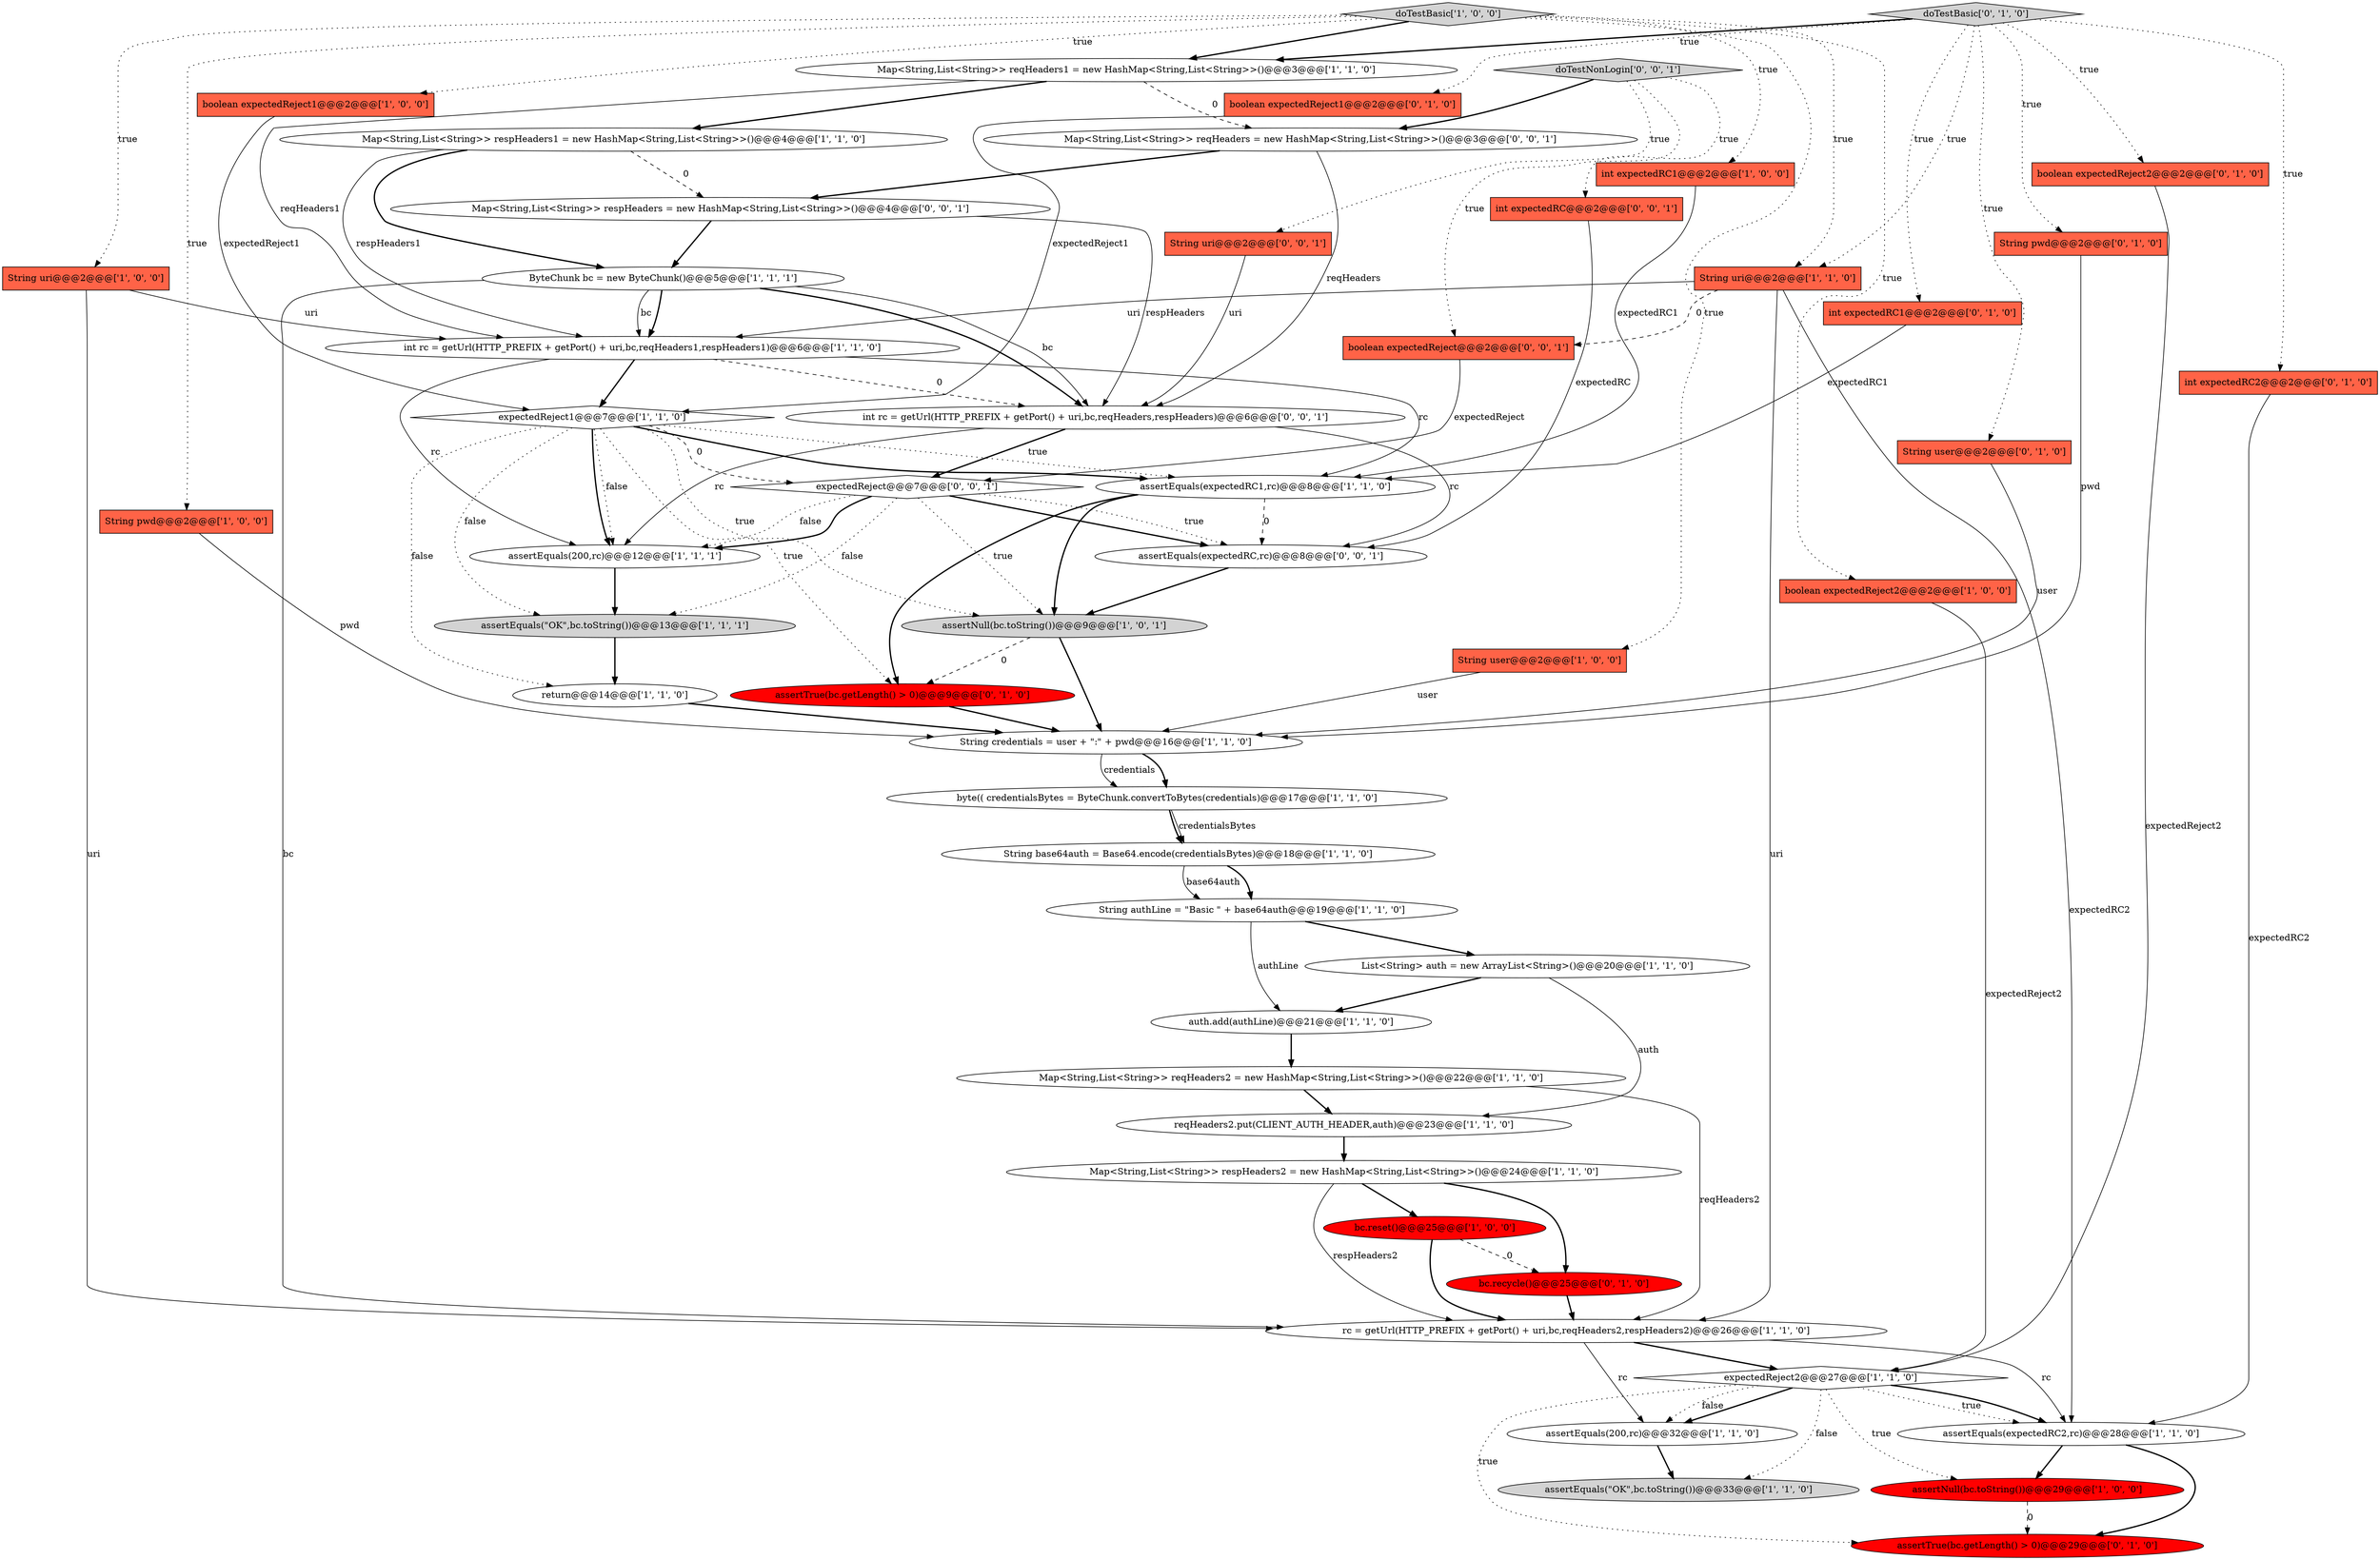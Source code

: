 digraph {
5 [style = filled, label = "Map<String,List<String>> respHeaders1 = new HashMap<String,List<String>>()@@@4@@@['1', '1', '0']", fillcolor = white, shape = ellipse image = "AAA0AAABBB1BBB"];
44 [style = filled, label = "int rc = getUrl(HTTP_PREFIX + getPort() + uri,bc,reqHeaders,respHeaders)@@@6@@@['0', '0', '1']", fillcolor = white, shape = ellipse image = "AAA0AAABBB3BBB"];
35 [style = filled, label = "boolean expectedReject2@@@2@@@['0', '1', '0']", fillcolor = tomato, shape = box image = "AAA0AAABBB2BBB"];
30 [style = filled, label = "assertNull(bc.toString())@@@9@@@['1', '0', '1']", fillcolor = lightgray, shape = ellipse image = "AAA0AAABBB1BBB"];
13 [style = filled, label = "byte(( credentialsBytes = ByteChunk.convertToBytes(credentials)@@@17@@@['1', '1', '0']", fillcolor = white, shape = ellipse image = "AAA0AAABBB1BBB"];
21 [style = filled, label = "String base64auth = Base64.encode(credentialsBytes)@@@18@@@['1', '1', '0']", fillcolor = white, shape = ellipse image = "AAA0AAABBB1BBB"];
1 [style = filled, label = "ByteChunk bc = new ByteChunk()@@@5@@@['1', '1', '1']", fillcolor = white, shape = ellipse image = "AAA0AAABBB1BBB"];
12 [style = filled, label = "String credentials = user + \":\" + pwd@@@16@@@['1', '1', '0']", fillcolor = white, shape = ellipse image = "AAA0AAABBB1BBB"];
20 [style = filled, label = "assertEquals(expectedRC1,rc)@@@8@@@['1', '1', '0']", fillcolor = white, shape = ellipse image = "AAA0AAABBB1BBB"];
19 [style = filled, label = "assertEquals(200,rc)@@@12@@@['1', '1', '1']", fillcolor = white, shape = ellipse image = "AAA0AAABBB1BBB"];
29 [style = filled, label = "doTestBasic['1', '0', '0']", fillcolor = lightgray, shape = diamond image = "AAA0AAABBB1BBB"];
8 [style = filled, label = "bc.reset()@@@25@@@['1', '0', '0']", fillcolor = red, shape = ellipse image = "AAA1AAABBB1BBB"];
45 [style = filled, label = "Map<String,List<String>> reqHeaders = new HashMap<String,List<String>>()@@@3@@@['0', '0', '1']", fillcolor = white, shape = ellipse image = "AAA0AAABBB3BBB"];
47 [style = filled, label = "Map<String,List<String>> respHeaders = new HashMap<String,List<String>>()@@@4@@@['0', '0', '1']", fillcolor = white, shape = ellipse image = "AAA0AAABBB3BBB"];
0 [style = filled, label = "rc = getUrl(HTTP_PREFIX + getPort() + uri,bc,reqHeaders2,respHeaders2)@@@26@@@['1', '1', '0']", fillcolor = white, shape = ellipse image = "AAA0AAABBB1BBB"];
42 [style = filled, label = "String pwd@@@2@@@['0', '1', '0']", fillcolor = tomato, shape = box image = "AAA0AAABBB2BBB"];
17 [style = filled, label = "String pwd@@@2@@@['1', '0', '0']", fillcolor = tomato, shape = box image = "AAA0AAABBB1BBB"];
52 [style = filled, label = "boolean expectedReject@@@2@@@['0', '0', '1']", fillcolor = tomato, shape = box image = "AAA0AAABBB3BBB"];
48 [style = filled, label = "int expectedRC@@@2@@@['0', '0', '1']", fillcolor = tomato, shape = box image = "AAA0AAABBB3BBB"];
14 [style = filled, label = "Map<String,List<String>> respHeaders2 = new HashMap<String,List<String>>()@@@24@@@['1', '1', '0']", fillcolor = white, shape = ellipse image = "AAA0AAABBB1BBB"];
16 [style = filled, label = "expectedReject2@@@27@@@['1', '1', '0']", fillcolor = white, shape = diamond image = "AAA0AAABBB1BBB"];
43 [style = filled, label = "bc.recycle()@@@25@@@['0', '1', '0']", fillcolor = red, shape = ellipse image = "AAA1AAABBB2BBB"];
32 [style = filled, label = "return@@@14@@@['1', '1', '0']", fillcolor = white, shape = ellipse image = "AAA0AAABBB1BBB"];
31 [style = filled, label = "assertNull(bc.toString())@@@29@@@['1', '0', '0']", fillcolor = red, shape = ellipse image = "AAA1AAABBB1BBB"];
11 [style = filled, label = "String uri@@@2@@@['1', '0', '0']", fillcolor = tomato, shape = box image = "AAA0AAABBB1BBB"];
37 [style = filled, label = "int expectedRC1@@@2@@@['0', '1', '0']", fillcolor = tomato, shape = box image = "AAA0AAABBB2BBB"];
24 [style = filled, label = "assertEquals(\"OK\",bc.toString())@@@33@@@['1', '1', '0']", fillcolor = lightgray, shape = ellipse image = "AAA0AAABBB1BBB"];
49 [style = filled, label = "expectedReject@@@7@@@['0', '0', '1']", fillcolor = white, shape = diamond image = "AAA0AAABBB3BBB"];
28 [style = filled, label = "String uri@@@2@@@['1', '1', '0']", fillcolor = tomato, shape = box image = "AAA0AAABBB1BBB"];
3 [style = filled, label = "boolean expectedReject2@@@2@@@['1', '0', '0']", fillcolor = tomato, shape = box image = "AAA0AAABBB1BBB"];
33 [style = filled, label = "assertEquals(200,rc)@@@32@@@['1', '1', '0']", fillcolor = white, shape = ellipse image = "AAA0AAABBB1BBB"];
36 [style = filled, label = "boolean expectedReject1@@@2@@@['0', '1', '0']", fillcolor = tomato, shape = box image = "AAA0AAABBB2BBB"];
9 [style = filled, label = "boolean expectedReject1@@@2@@@['1', '0', '0']", fillcolor = tomato, shape = box image = "AAA0AAABBB1BBB"];
40 [style = filled, label = "int expectedRC2@@@2@@@['0', '1', '0']", fillcolor = tomato, shape = box image = "AAA0AAABBB2BBB"];
41 [style = filled, label = "assertTrue(bc.getLength() > 0)@@@29@@@['0', '1', '0']", fillcolor = red, shape = ellipse image = "AAA1AAABBB2BBB"];
25 [style = filled, label = "assertEquals(\"OK\",bc.toString())@@@13@@@['1', '1', '1']", fillcolor = lightgray, shape = ellipse image = "AAA0AAABBB1BBB"];
26 [style = filled, label = "int expectedRC1@@@2@@@['1', '0', '0']", fillcolor = tomato, shape = box image = "AAA0AAABBB1BBB"];
34 [style = filled, label = "doTestBasic['0', '1', '0']", fillcolor = lightgray, shape = diamond image = "AAA0AAABBB2BBB"];
18 [style = filled, label = "List<String> auth = new ArrayList<String>()@@@20@@@['1', '1', '0']", fillcolor = white, shape = ellipse image = "AAA0AAABBB1BBB"];
23 [style = filled, label = "String user@@@2@@@['1', '0', '0']", fillcolor = tomato, shape = box image = "AAA0AAABBB1BBB"];
51 [style = filled, label = "assertEquals(expectedRC,rc)@@@8@@@['0', '0', '1']", fillcolor = white, shape = ellipse image = "AAA0AAABBB3BBB"];
38 [style = filled, label = "String user@@@2@@@['0', '1', '0']", fillcolor = tomato, shape = box image = "AAA0AAABBB2BBB"];
10 [style = filled, label = "Map<String,List<String>> reqHeaders2 = new HashMap<String,List<String>>()@@@22@@@['1', '1', '0']", fillcolor = white, shape = ellipse image = "AAA0AAABBB1BBB"];
39 [style = filled, label = "assertTrue(bc.getLength() > 0)@@@9@@@['0', '1', '0']", fillcolor = red, shape = ellipse image = "AAA1AAABBB2BBB"];
2 [style = filled, label = "assertEquals(expectedRC2,rc)@@@28@@@['1', '1', '0']", fillcolor = white, shape = ellipse image = "AAA0AAABBB1BBB"];
4 [style = filled, label = "auth.add(authLine)@@@21@@@['1', '1', '0']", fillcolor = white, shape = ellipse image = "AAA0AAABBB1BBB"];
15 [style = filled, label = "expectedReject1@@@7@@@['1', '1', '0']", fillcolor = white, shape = diamond image = "AAA0AAABBB1BBB"];
27 [style = filled, label = "int rc = getUrl(HTTP_PREFIX + getPort() + uri,bc,reqHeaders1,respHeaders1)@@@6@@@['1', '1', '0']", fillcolor = white, shape = ellipse image = "AAA0AAABBB1BBB"];
22 [style = filled, label = "Map<String,List<String>> reqHeaders1 = new HashMap<String,List<String>>()@@@3@@@['1', '1', '0']", fillcolor = white, shape = ellipse image = "AAA0AAABBB1BBB"];
50 [style = filled, label = "doTestNonLogin['0', '0', '1']", fillcolor = lightgray, shape = diamond image = "AAA0AAABBB3BBB"];
6 [style = filled, label = "reqHeaders2.put(CLIENT_AUTH_HEADER,auth)@@@23@@@['1', '1', '0']", fillcolor = white, shape = ellipse image = "AAA0AAABBB1BBB"];
46 [style = filled, label = "String uri@@@2@@@['0', '0', '1']", fillcolor = tomato, shape = box image = "AAA0AAABBB3BBB"];
7 [style = filled, label = "String authLine = \"Basic \" + base64auth@@@19@@@['1', '1', '0']", fillcolor = white, shape = ellipse image = "AAA0AAABBB1BBB"];
29->9 [style = dotted, label="true"];
11->27 [style = solid, label="uri"];
50->52 [style = dotted, label="true"];
32->12 [style = bold, label=""];
1->27 [style = bold, label=""];
44->51 [style = solid, label="rc"];
10->0 [style = solid, label="reqHeaders2"];
49->51 [style = bold, label=""];
15->20 [style = dotted, label="true"];
15->32 [style = dotted, label="false"];
29->23 [style = dotted, label="true"];
31->41 [style = dashed, label="0"];
29->26 [style = dotted, label="true"];
27->15 [style = bold, label=""];
46->44 [style = solid, label="uri"];
8->0 [style = bold, label=""];
15->30 [style = dotted, label="true"];
5->27 [style = solid, label="respHeaders1"];
15->25 [style = dotted, label="false"];
15->20 [style = bold, label=""];
28->27 [style = solid, label="uri"];
50->48 [style = dotted, label="true"];
50->45 [style = bold, label=""];
15->19 [style = dotted, label="false"];
44->19 [style = solid, label="rc"];
43->0 [style = bold, label=""];
0->2 [style = solid, label="rc"];
35->16 [style = solid, label="expectedReject2"];
36->15 [style = solid, label="expectedReject1"];
47->44 [style = solid, label="respHeaders"];
34->37 [style = dotted, label="true"];
16->41 [style = dotted, label="true"];
28->52 [style = dashed, label="0"];
27->20 [style = solid, label="rc"];
28->2 [style = solid, label="expectedRC2"];
2->31 [style = bold, label=""];
34->28 [style = dotted, label="true"];
1->44 [style = bold, label=""];
23->12 [style = solid, label="user"];
49->30 [style = dotted, label="true"];
51->30 [style = bold, label=""];
44->49 [style = bold, label=""];
9->15 [style = solid, label="expectedReject1"];
22->5 [style = bold, label=""];
14->43 [style = bold, label=""];
8->43 [style = dashed, label="0"];
19->25 [style = bold, label=""];
34->38 [style = dotted, label="true"];
7->4 [style = solid, label="authLine"];
49->51 [style = dotted, label="true"];
18->6 [style = solid, label="auth"];
5->1 [style = bold, label=""];
18->4 [style = bold, label=""];
16->33 [style = bold, label=""];
16->33 [style = dotted, label="false"];
39->12 [style = bold, label=""];
20->39 [style = bold, label=""];
21->7 [style = bold, label=""];
26->20 [style = solid, label="expectedRC1"];
14->8 [style = bold, label=""];
14->0 [style = solid, label="respHeaders2"];
40->2 [style = solid, label="expectedRC2"];
47->1 [style = bold, label=""];
4->10 [style = bold, label=""];
2->41 [style = bold, label=""];
16->24 [style = dotted, label="false"];
0->16 [style = bold, label=""];
29->17 [style = dotted, label="true"];
49->19 [style = dotted, label="false"];
42->12 [style = solid, label="pwd"];
22->45 [style = dashed, label="0"];
34->36 [style = dotted, label="true"];
1->44 [style = solid, label="bc"];
21->7 [style = solid, label="base64auth"];
15->19 [style = bold, label=""];
10->6 [style = bold, label=""];
12->13 [style = bold, label=""];
17->12 [style = solid, label="pwd"];
30->12 [style = bold, label=""];
50->46 [style = dotted, label="true"];
29->28 [style = dotted, label="true"];
34->35 [style = dotted, label="true"];
33->24 [style = bold, label=""];
49->19 [style = bold, label=""];
7->18 [style = bold, label=""];
27->44 [style = dashed, label="0"];
16->31 [style = dotted, label="true"];
29->3 [style = dotted, label="true"];
0->33 [style = solid, label="rc"];
34->40 [style = dotted, label="true"];
29->11 [style = dotted, label="true"];
28->0 [style = solid, label="uri"];
49->25 [style = dotted, label="false"];
16->2 [style = dotted, label="true"];
30->39 [style = dashed, label="0"];
13->21 [style = solid, label="credentialsBytes"];
15->39 [style = dotted, label="true"];
20->51 [style = dashed, label="0"];
5->47 [style = dashed, label="0"];
22->27 [style = solid, label="reqHeaders1"];
48->51 [style = solid, label="expectedRC"];
25->32 [style = bold, label=""];
16->2 [style = bold, label=""];
11->0 [style = solid, label="uri"];
45->44 [style = solid, label="reqHeaders"];
34->22 [style = bold, label=""];
6->14 [style = bold, label=""];
38->12 [style = solid, label="user"];
37->20 [style = solid, label="expectedRC1"];
34->42 [style = dotted, label="true"];
15->49 [style = dashed, label="0"];
1->0 [style = solid, label="bc"];
12->13 [style = solid, label="credentials"];
45->47 [style = bold, label=""];
52->49 [style = solid, label="expectedReject"];
29->22 [style = bold, label=""];
27->19 [style = solid, label="rc"];
1->27 [style = solid, label="bc"];
20->30 [style = bold, label=""];
13->21 [style = bold, label=""];
3->16 [style = solid, label="expectedReject2"];
}
